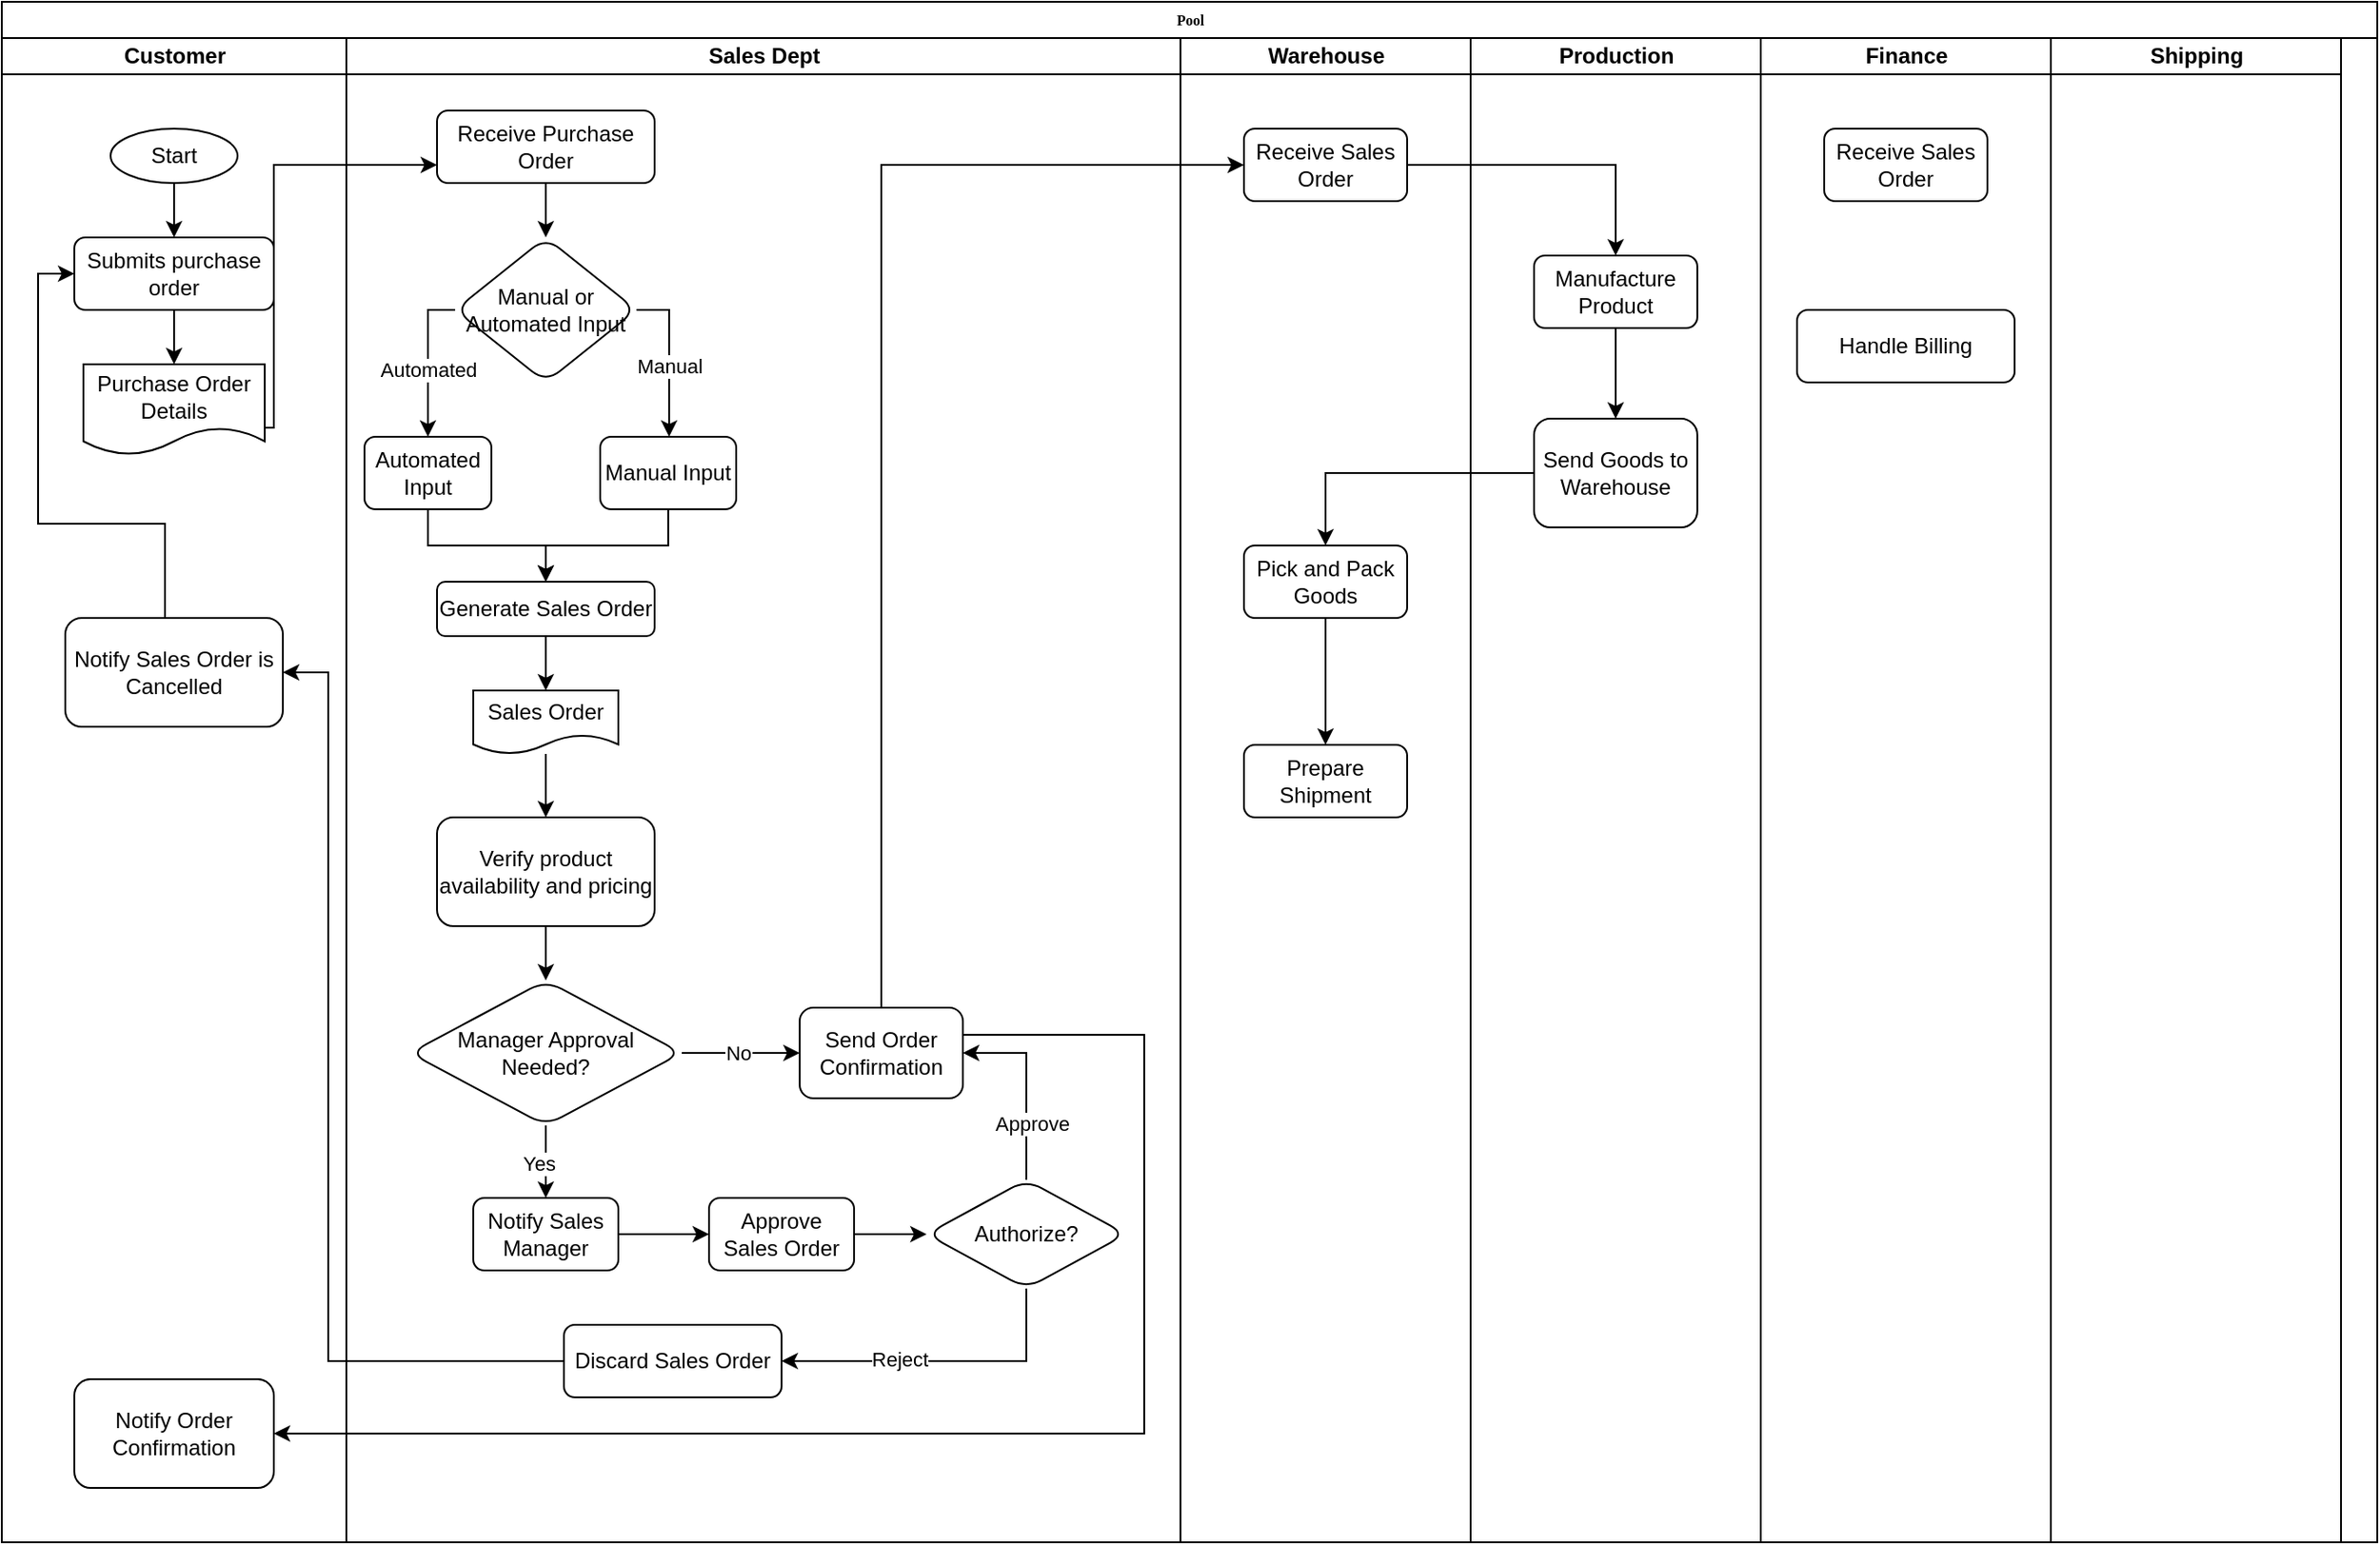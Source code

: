 <mxfile version="24.7.16" pages="2">
  <diagram name="Page-1" id="74e2e168-ea6b-b213-b513-2b3c1d86103e">
    <mxGraphModel dx="1019" dy="1056" grid="1" gridSize="10" guides="1" tooltips="1" connect="1" arrows="1" fold="1" page="1" pageScale="1" pageWidth="1100" pageHeight="850" background="none" math="0" shadow="0">
      <root>
        <mxCell id="0" />
        <mxCell id="1" parent="0" />
        <mxCell id="77e6c97f196da883-1" value="Pool" style="swimlane;html=1;childLayout=stackLayout;startSize=20;rounded=0;shadow=0;labelBackgroundColor=none;strokeWidth=1;fontFamily=Verdana;fontSize=8;align=center;" parent="1" vertex="1">
          <mxGeometry x="90" y="40" width="1310" height="850" as="geometry" />
        </mxCell>
        <mxCell id="77e6c97f196da883-2" value="Customer" style="swimlane;html=1;startSize=20;" parent="77e6c97f196da883-1" vertex="1">
          <mxGeometry y="20" width="190" height="830" as="geometry">
            <mxRectangle y="20" width="40" height="830" as="alternateBounds" />
          </mxGeometry>
        </mxCell>
        <mxCell id="dxA8F3odwscXsq0UWhuK-2" value="" style="edgeStyle=orthogonalEdgeStyle;rounded=0;orthogonalLoop=1;jettySize=auto;html=1;" parent="77e6c97f196da883-2" source="rgaB3htRBJ5-9n0NGsLe-1" target="dxA8F3odwscXsq0UWhuK-1" edge="1">
          <mxGeometry relative="1" as="geometry" />
        </mxCell>
        <mxCell id="rgaB3htRBJ5-9n0NGsLe-1" value="Start" style="ellipse;whiteSpace=wrap;html=1;" parent="77e6c97f196da883-2" vertex="1">
          <mxGeometry x="60" y="50" width="70" height="30" as="geometry" />
        </mxCell>
        <mxCell id="ZIjQ0YNgkoybc5bCaPH_-2" value="" style="edgeStyle=orthogonalEdgeStyle;rounded=0;orthogonalLoop=1;jettySize=auto;html=1;" edge="1" parent="77e6c97f196da883-2" source="dxA8F3odwscXsq0UWhuK-1" target="ZIjQ0YNgkoybc5bCaPH_-1">
          <mxGeometry relative="1" as="geometry" />
        </mxCell>
        <mxCell id="dxA8F3odwscXsq0UWhuK-1" value="Submits purchase order" style="rounded=1;whiteSpace=wrap;html=1;" parent="77e6c97f196da883-2" vertex="1">
          <mxGeometry x="40" y="110" width="110" height="40" as="geometry" />
        </mxCell>
        <mxCell id="ZIjQ0YNgkoybc5bCaPH_-1" value="Purchase Order Details" style="shape=document;whiteSpace=wrap;html=1;boundedLbl=1;rounded=1;" vertex="1" parent="77e6c97f196da883-2">
          <mxGeometry x="45" y="180" width="100" height="50" as="geometry" />
        </mxCell>
        <mxCell id="ZIjQ0YNgkoybc5bCaPH_-53" style="edgeStyle=orthogonalEdgeStyle;rounded=0;orthogonalLoop=1;jettySize=auto;html=1;entryX=0;entryY=0.5;entryDx=0;entryDy=0;" edge="1" parent="77e6c97f196da883-2" source="ZIjQ0YNgkoybc5bCaPH_-52" target="dxA8F3odwscXsq0UWhuK-1">
          <mxGeometry relative="1" as="geometry">
            <Array as="points">
              <mxPoint x="90" y="268" />
              <mxPoint x="20" y="268" />
              <mxPoint x="20" y="130" />
            </Array>
          </mxGeometry>
        </mxCell>
        <mxCell id="ZIjQ0YNgkoybc5bCaPH_-52" value="Notify Sales Order is Cancelled" style="rounded=1;whiteSpace=wrap;html=1;" vertex="1" parent="77e6c97f196da883-2">
          <mxGeometry x="35" y="320" width="120" height="60" as="geometry" />
        </mxCell>
        <mxCell id="ZIjQ0YNgkoybc5bCaPH_-59" value="Notify Order Confirmation" style="rounded=1;whiteSpace=wrap;html=1;" vertex="1" parent="77e6c97f196da883-2">
          <mxGeometry x="40" y="740" width="110" height="60" as="geometry" />
        </mxCell>
        <mxCell id="77e6c97f196da883-3" value="Sales Dept" style="swimlane;html=1;startSize=20;" parent="77e6c97f196da883-1" vertex="1">
          <mxGeometry x="190" y="20" width="460" height="830" as="geometry" />
        </mxCell>
        <mxCell id="ZIjQ0YNgkoybc5bCaPH_-7" value="" style="edgeStyle=orthogonalEdgeStyle;rounded=0;orthogonalLoop=1;jettySize=auto;html=1;" edge="1" parent="77e6c97f196da883-3" source="ZIjQ0YNgkoybc5bCaPH_-4" target="ZIjQ0YNgkoybc5bCaPH_-6">
          <mxGeometry relative="1" as="geometry" />
        </mxCell>
        <mxCell id="ZIjQ0YNgkoybc5bCaPH_-4" value="Receive Purchase Order" style="rounded=1;whiteSpace=wrap;html=1;" vertex="1" parent="77e6c97f196da883-3">
          <mxGeometry x="50" y="40" width="120" height="40" as="geometry" />
        </mxCell>
        <mxCell id="ZIjQ0YNgkoybc5bCaPH_-9" value="" style="edgeStyle=orthogonalEdgeStyle;rounded=0;orthogonalLoop=1;jettySize=auto;html=1;exitX=1;exitY=0.5;exitDx=0;exitDy=0;" edge="1" parent="77e6c97f196da883-3" source="ZIjQ0YNgkoybc5bCaPH_-6" target="ZIjQ0YNgkoybc5bCaPH_-8">
          <mxGeometry relative="1" as="geometry">
            <Array as="points">
              <mxPoint x="178" y="150" />
            </Array>
          </mxGeometry>
        </mxCell>
        <mxCell id="ZIjQ0YNgkoybc5bCaPH_-10" value="Manual" style="edgeLabel;html=1;align=center;verticalAlign=middle;resizable=0;points=[];" vertex="1" connectable="0" parent="ZIjQ0YNgkoybc5bCaPH_-9">
          <mxGeometry x="0.054" relative="1" as="geometry">
            <mxPoint y="2" as="offset" />
          </mxGeometry>
        </mxCell>
        <mxCell id="ZIjQ0YNgkoybc5bCaPH_-19" style="edgeStyle=orthogonalEdgeStyle;rounded=0;orthogonalLoop=1;jettySize=auto;html=1;entryX=0.5;entryY=0;entryDx=0;entryDy=0;" edge="1" parent="77e6c97f196da883-3" source="ZIjQ0YNgkoybc5bCaPH_-6" target="ZIjQ0YNgkoybc5bCaPH_-20">
          <mxGeometry relative="1" as="geometry">
            <mxPoint x="20" y="230" as="targetPoint" />
            <Array as="points">
              <mxPoint x="45" y="150" />
            </Array>
          </mxGeometry>
        </mxCell>
        <mxCell id="ZIjQ0YNgkoybc5bCaPH_-21" value="Automated" style="edgeLabel;html=1;align=center;verticalAlign=middle;resizable=0;points=[];" vertex="1" connectable="0" parent="ZIjQ0YNgkoybc5bCaPH_-19">
          <mxGeometry x="0.112" relative="1" as="geometry">
            <mxPoint as="offset" />
          </mxGeometry>
        </mxCell>
        <mxCell id="ZIjQ0YNgkoybc5bCaPH_-6" value="Manual or Automated Input" style="rhombus;whiteSpace=wrap;html=1;rounded=1;" vertex="1" parent="77e6c97f196da883-3">
          <mxGeometry x="60" y="110" width="100" height="80" as="geometry" />
        </mxCell>
        <mxCell id="ZIjQ0YNgkoybc5bCaPH_-23" style="edgeStyle=orthogonalEdgeStyle;rounded=0;orthogonalLoop=1;jettySize=auto;html=1;entryX=0.5;entryY=0;entryDx=0;entryDy=0;" edge="1" parent="77e6c97f196da883-3" source="ZIjQ0YNgkoybc5bCaPH_-8" target="ZIjQ0YNgkoybc5bCaPH_-22">
          <mxGeometry relative="1" as="geometry" />
        </mxCell>
        <mxCell id="ZIjQ0YNgkoybc5bCaPH_-8" value="Manual Input" style="whiteSpace=wrap;html=1;rounded=1;" vertex="1" parent="77e6c97f196da883-3">
          <mxGeometry x="140" y="220" width="75" height="40" as="geometry" />
        </mxCell>
        <mxCell id="ZIjQ0YNgkoybc5bCaPH_-24" style="edgeStyle=orthogonalEdgeStyle;rounded=0;orthogonalLoop=1;jettySize=auto;html=1;entryX=0.5;entryY=0;entryDx=0;entryDy=0;" edge="1" parent="77e6c97f196da883-3" source="ZIjQ0YNgkoybc5bCaPH_-20" target="ZIjQ0YNgkoybc5bCaPH_-22">
          <mxGeometry relative="1" as="geometry" />
        </mxCell>
        <mxCell id="ZIjQ0YNgkoybc5bCaPH_-20" value="Automated Input" style="rounded=1;whiteSpace=wrap;html=1;" vertex="1" parent="77e6c97f196da883-3">
          <mxGeometry x="10" y="220" width="70" height="40" as="geometry" />
        </mxCell>
        <mxCell id="ZIjQ0YNgkoybc5bCaPH_-26" value="" style="edgeStyle=orthogonalEdgeStyle;rounded=0;orthogonalLoop=1;jettySize=auto;html=1;" edge="1" parent="77e6c97f196da883-3" source="ZIjQ0YNgkoybc5bCaPH_-22" target="ZIjQ0YNgkoybc5bCaPH_-25">
          <mxGeometry relative="1" as="geometry" />
        </mxCell>
        <mxCell id="ZIjQ0YNgkoybc5bCaPH_-22" value="Generate Sales Order" style="rounded=1;whiteSpace=wrap;html=1;" vertex="1" parent="77e6c97f196da883-3">
          <mxGeometry x="50" y="300" width="120" height="30" as="geometry" />
        </mxCell>
        <mxCell id="ZIjQ0YNgkoybc5bCaPH_-28" value="" style="edgeStyle=orthogonalEdgeStyle;rounded=0;orthogonalLoop=1;jettySize=auto;html=1;" edge="1" parent="77e6c97f196da883-3" source="ZIjQ0YNgkoybc5bCaPH_-25" target="ZIjQ0YNgkoybc5bCaPH_-27">
          <mxGeometry relative="1" as="geometry" />
        </mxCell>
        <mxCell id="ZIjQ0YNgkoybc5bCaPH_-25" value="Sales Order" style="shape=document;whiteSpace=wrap;html=1;boundedLbl=1;rounded=1;" vertex="1" parent="77e6c97f196da883-3">
          <mxGeometry x="70" y="360" width="80" height="35" as="geometry" />
        </mxCell>
        <mxCell id="ZIjQ0YNgkoybc5bCaPH_-32" value="" style="edgeStyle=orthogonalEdgeStyle;rounded=0;orthogonalLoop=1;jettySize=auto;html=1;" edge="1" parent="77e6c97f196da883-3" source="ZIjQ0YNgkoybc5bCaPH_-27" target="ZIjQ0YNgkoybc5bCaPH_-31">
          <mxGeometry relative="1" as="geometry" />
        </mxCell>
        <mxCell id="ZIjQ0YNgkoybc5bCaPH_-27" value="Verify product availability and pricing" style="whiteSpace=wrap;html=1;rounded=1;" vertex="1" parent="77e6c97f196da883-3">
          <mxGeometry x="50" y="430" width="120" height="60" as="geometry" />
        </mxCell>
        <mxCell id="ZIjQ0YNgkoybc5bCaPH_-34" value="" style="edgeStyle=orthogonalEdgeStyle;rounded=0;orthogonalLoop=1;jettySize=auto;html=1;" edge="1" parent="77e6c97f196da883-3" source="ZIjQ0YNgkoybc5bCaPH_-31" target="ZIjQ0YNgkoybc5bCaPH_-33">
          <mxGeometry relative="1" as="geometry" />
        </mxCell>
        <mxCell id="ZIjQ0YNgkoybc5bCaPH_-35" value="No" style="edgeLabel;html=1;align=center;verticalAlign=middle;resizable=0;points=[];" vertex="1" connectable="0" parent="ZIjQ0YNgkoybc5bCaPH_-34">
          <mxGeometry x="-0.04" relative="1" as="geometry">
            <mxPoint as="offset" />
          </mxGeometry>
        </mxCell>
        <mxCell id="ZIjQ0YNgkoybc5bCaPH_-31" value="Manager Approval Needed?" style="rhombus;whiteSpace=wrap;html=1;rounded=1;" vertex="1" parent="77e6c97f196da883-3">
          <mxGeometry x="35" y="520" width="150" height="80" as="geometry" />
        </mxCell>
        <mxCell id="ZIjQ0YNgkoybc5bCaPH_-33" value="Send Order Confirmation" style="whiteSpace=wrap;html=1;rounded=1;" vertex="1" parent="77e6c97f196da883-3">
          <mxGeometry x="250" y="535" width="90" height="50" as="geometry" />
        </mxCell>
        <mxCell id="ZIjQ0YNgkoybc5bCaPH_-37" value="" style="edgeStyle=orthogonalEdgeStyle;rounded=0;orthogonalLoop=1;jettySize=auto;html=1;exitX=0.5;exitY=1;exitDx=0;exitDy=0;" edge="1" parent="77e6c97f196da883-3" source="ZIjQ0YNgkoybc5bCaPH_-31" target="ZIjQ0YNgkoybc5bCaPH_-36">
          <mxGeometry relative="1" as="geometry">
            <mxPoint x="20" y="660" as="sourcePoint" />
          </mxGeometry>
        </mxCell>
        <mxCell id="ZIjQ0YNgkoybc5bCaPH_-38" value="Yes" style="edgeLabel;html=1;align=center;verticalAlign=middle;resizable=0;points=[];" vertex="1" connectable="0" parent="ZIjQ0YNgkoybc5bCaPH_-37">
          <mxGeometry x="0.032" relative="1" as="geometry">
            <mxPoint x="-4" as="offset" />
          </mxGeometry>
        </mxCell>
        <mxCell id="ZIjQ0YNgkoybc5bCaPH_-36" value="Notify Sales Manager" style="whiteSpace=wrap;html=1;rounded=1;" vertex="1" parent="77e6c97f196da883-3">
          <mxGeometry x="70" y="640" width="80" height="40" as="geometry" />
        </mxCell>
        <mxCell id="ZIjQ0YNgkoybc5bCaPH_-40" value="" style="edgeStyle=orthogonalEdgeStyle;rounded=0;orthogonalLoop=1;jettySize=auto;html=1;entryX=0;entryY=0.5;entryDx=0;entryDy=0;" edge="1" parent="77e6c97f196da883-3" source="ZIjQ0YNgkoybc5bCaPH_-36" target="ZIjQ0YNgkoybc5bCaPH_-41">
          <mxGeometry relative="1" as="geometry">
            <mxPoint x="190" y="660" as="targetPoint" />
          </mxGeometry>
        </mxCell>
        <mxCell id="ZIjQ0YNgkoybc5bCaPH_-43" value="" style="edgeStyle=orthogonalEdgeStyle;rounded=0;orthogonalLoop=1;jettySize=auto;html=1;" edge="1" parent="77e6c97f196da883-3" source="ZIjQ0YNgkoybc5bCaPH_-41" target="ZIjQ0YNgkoybc5bCaPH_-42">
          <mxGeometry relative="1" as="geometry" />
        </mxCell>
        <mxCell id="ZIjQ0YNgkoybc5bCaPH_-41" value="Approve Sales Order" style="rounded=1;whiteSpace=wrap;html=1;" vertex="1" parent="77e6c97f196da883-3">
          <mxGeometry x="200" y="640" width="80" height="40" as="geometry" />
        </mxCell>
        <mxCell id="ZIjQ0YNgkoybc5bCaPH_-44" style="edgeStyle=orthogonalEdgeStyle;rounded=0;orthogonalLoop=1;jettySize=auto;html=1;entryX=1;entryY=0.5;entryDx=0;entryDy=0;" edge="1" parent="77e6c97f196da883-3" source="ZIjQ0YNgkoybc5bCaPH_-42" target="ZIjQ0YNgkoybc5bCaPH_-33">
          <mxGeometry relative="1" as="geometry" />
        </mxCell>
        <mxCell id="ZIjQ0YNgkoybc5bCaPH_-45" value="Approve" style="edgeLabel;html=1;align=center;verticalAlign=middle;resizable=0;points=[];" vertex="1" connectable="0" parent="ZIjQ0YNgkoybc5bCaPH_-44">
          <mxGeometry x="-0.413" y="-3" relative="1" as="geometry">
            <mxPoint as="offset" />
          </mxGeometry>
        </mxCell>
        <mxCell id="ZIjQ0YNgkoybc5bCaPH_-48" value="" style="edgeStyle=orthogonalEdgeStyle;rounded=0;orthogonalLoop=1;jettySize=auto;html=1;entryX=1;entryY=0.5;entryDx=0;entryDy=0;" edge="1" parent="77e6c97f196da883-3" source="ZIjQ0YNgkoybc5bCaPH_-42" target="ZIjQ0YNgkoybc5bCaPH_-47">
          <mxGeometry relative="1" as="geometry">
            <Array as="points">
              <mxPoint x="375" y="730" />
            </Array>
          </mxGeometry>
        </mxCell>
        <mxCell id="ZIjQ0YNgkoybc5bCaPH_-49" value="Reject" style="edgeLabel;html=1;align=center;verticalAlign=middle;resizable=0;points=[];" vertex="1" connectable="0" parent="ZIjQ0YNgkoybc5bCaPH_-48">
          <mxGeometry x="0.018" y="-1" relative="1" as="geometry">
            <mxPoint x="-21" as="offset" />
          </mxGeometry>
        </mxCell>
        <mxCell id="ZIjQ0YNgkoybc5bCaPH_-42" value="Authorize?" style="rhombus;whiteSpace=wrap;html=1;rounded=1;" vertex="1" parent="77e6c97f196da883-3">
          <mxGeometry x="320" y="630" width="110" height="60" as="geometry" />
        </mxCell>
        <mxCell id="ZIjQ0YNgkoybc5bCaPH_-47" value="Discard Sales Order" style="whiteSpace=wrap;html=1;rounded=1;" vertex="1" parent="77e6c97f196da883-3">
          <mxGeometry x="120" y="710" width="120" height="40" as="geometry" />
        </mxCell>
        <mxCell id="77e6c97f196da883-4" value="Warehouse" style="swimlane;html=1;startSize=20;" parent="77e6c97f196da883-1" vertex="1">
          <mxGeometry x="650" y="20" width="160" height="830" as="geometry" />
        </mxCell>
        <mxCell id="ZIjQ0YNgkoybc5bCaPH_-56" value="Receive Sales Order" style="whiteSpace=wrap;html=1;rounded=1;" vertex="1" parent="77e6c97f196da883-4">
          <mxGeometry x="35" y="50" width="90" height="40" as="geometry" />
        </mxCell>
        <mxCell id="ZIjQ0YNgkoybc5bCaPH_-65" value="" style="edgeStyle=orthogonalEdgeStyle;rounded=0;orthogonalLoop=1;jettySize=auto;html=1;" edge="1" parent="77e6c97f196da883-4" source="ZIjQ0YNgkoybc5bCaPH_-62" target="ZIjQ0YNgkoybc5bCaPH_-64">
          <mxGeometry relative="1" as="geometry" />
        </mxCell>
        <mxCell id="ZIjQ0YNgkoybc5bCaPH_-62" value="Pick and Pack Goods" style="whiteSpace=wrap;html=1;rounded=1;" vertex="1" parent="77e6c97f196da883-4">
          <mxGeometry x="35" y="280" width="90" height="40" as="geometry" />
        </mxCell>
        <mxCell id="ZIjQ0YNgkoybc5bCaPH_-64" value="Prepare Shipment" style="whiteSpace=wrap;html=1;rounded=1;" vertex="1" parent="77e6c97f196da883-4">
          <mxGeometry x="35" y="390" width="90" height="40" as="geometry" />
        </mxCell>
        <mxCell id="77e6c97f196da883-5" value="Production" style="swimlane;html=1;startSize=20;" parent="77e6c97f196da883-1" vertex="1">
          <mxGeometry x="810" y="20" width="160" height="830" as="geometry" />
        </mxCell>
        <mxCell id="KArojgPAiFpBymArpZ0p-7" value="" style="edgeStyle=orthogonalEdgeStyle;rounded=0;orthogonalLoop=1;jettySize=auto;html=1;" edge="1" parent="77e6c97f196da883-5" source="KArojgPAiFpBymArpZ0p-1" target="KArojgPAiFpBymArpZ0p-6">
          <mxGeometry relative="1" as="geometry" />
        </mxCell>
        <mxCell id="KArojgPAiFpBymArpZ0p-1" value="Manufacture Product" style="whiteSpace=wrap;html=1;rounded=1;" vertex="1" parent="77e6c97f196da883-5">
          <mxGeometry x="35" y="120" width="90" height="40" as="geometry" />
        </mxCell>
        <mxCell id="KArojgPAiFpBymArpZ0p-6" value="Send Goods to Warehouse" style="whiteSpace=wrap;html=1;rounded=1;" vertex="1" parent="77e6c97f196da883-5">
          <mxGeometry x="35" y="210" width="90" height="60" as="geometry" />
        </mxCell>
        <mxCell id="77e6c97f196da883-6" value="Finance" style="swimlane;html=1;startSize=20;" parent="77e6c97f196da883-1" vertex="1">
          <mxGeometry x="970" y="20" width="160" height="830" as="geometry" />
        </mxCell>
        <mxCell id="KArojgPAiFpBymArpZ0p-9" value="Handle Billing" style="rounded=1;whiteSpace=wrap;html=1;" vertex="1" parent="77e6c97f196da883-6">
          <mxGeometry x="20" y="150" width="120" height="40" as="geometry" />
        </mxCell>
        <mxCell id="KArojgPAiFpBymArpZ0p-10" value="Receive Sales Order" style="whiteSpace=wrap;html=1;rounded=1;" vertex="1" parent="77e6c97f196da883-6">
          <mxGeometry x="35" y="50" width="90" height="40" as="geometry" />
        </mxCell>
        <mxCell id="77e6c97f196da883-7" value="Shipping" style="swimlane;html=1;startSize=20;" parent="77e6c97f196da883-1" vertex="1">
          <mxGeometry x="1130" y="20" width="160" height="830" as="geometry" />
        </mxCell>
        <mxCell id="ZIjQ0YNgkoybc5bCaPH_-5" value="" style="edgeStyle=orthogonalEdgeStyle;rounded=0;orthogonalLoop=1;jettySize=auto;html=1;" edge="1" parent="77e6c97f196da883-1" source="ZIjQ0YNgkoybc5bCaPH_-1" target="ZIjQ0YNgkoybc5bCaPH_-4">
          <mxGeometry relative="1" as="geometry">
            <Array as="points">
              <mxPoint x="150" y="235" />
              <mxPoint x="150" y="90" />
            </Array>
          </mxGeometry>
        </mxCell>
        <mxCell id="ZIjQ0YNgkoybc5bCaPH_-51" style="edgeStyle=orthogonalEdgeStyle;rounded=0;orthogonalLoop=1;jettySize=auto;html=1;" edge="1" parent="77e6c97f196da883-1" source="ZIjQ0YNgkoybc5bCaPH_-47" target="ZIjQ0YNgkoybc5bCaPH_-52">
          <mxGeometry relative="1" as="geometry">
            <mxPoint x="80" y="340" as="targetPoint" />
            <Array as="points">
              <mxPoint x="180" y="750" />
              <mxPoint x="180" y="370" />
            </Array>
          </mxGeometry>
        </mxCell>
        <mxCell id="ZIjQ0YNgkoybc5bCaPH_-58" style="edgeStyle=orthogonalEdgeStyle;rounded=0;orthogonalLoop=1;jettySize=auto;html=1;entryX=1;entryY=0.5;entryDx=0;entryDy=0;" edge="1" parent="77e6c97f196da883-1" source="ZIjQ0YNgkoybc5bCaPH_-33" target="ZIjQ0YNgkoybc5bCaPH_-59">
          <mxGeometry relative="1" as="geometry">
            <mxPoint x="65" y="650" as="targetPoint" />
            <Array as="points">
              <mxPoint x="630" y="570" />
              <mxPoint x="630" y="790" />
            </Array>
          </mxGeometry>
        </mxCell>
        <mxCell id="ZIjQ0YNgkoybc5bCaPH_-57" value="" style="edgeStyle=orthogonalEdgeStyle;rounded=0;orthogonalLoop=1;jettySize=auto;html=1;" edge="1" parent="77e6c97f196da883-1" source="ZIjQ0YNgkoybc5bCaPH_-33" target="ZIjQ0YNgkoybc5bCaPH_-56">
          <mxGeometry relative="1" as="geometry">
            <Array as="points">
              <mxPoint x="485" y="90" />
            </Array>
          </mxGeometry>
        </mxCell>
        <mxCell id="KArojgPAiFpBymArpZ0p-4" style="edgeStyle=orthogonalEdgeStyle;rounded=0;orthogonalLoop=1;jettySize=auto;html=1;entryX=0.5;entryY=0;entryDx=0;entryDy=0;" edge="1" parent="77e6c97f196da883-1" source="ZIjQ0YNgkoybc5bCaPH_-56" target="KArojgPAiFpBymArpZ0p-1">
          <mxGeometry relative="1" as="geometry" />
        </mxCell>
        <mxCell id="KArojgPAiFpBymArpZ0p-8" style="edgeStyle=orthogonalEdgeStyle;rounded=0;orthogonalLoop=1;jettySize=auto;html=1;entryX=0.5;entryY=0;entryDx=0;entryDy=0;" edge="1" parent="77e6c97f196da883-1" source="KArojgPAiFpBymArpZ0p-6" target="ZIjQ0YNgkoybc5bCaPH_-62">
          <mxGeometry relative="1" as="geometry" />
        </mxCell>
      </root>
    </mxGraphModel>
  </diagram>
  <diagram id="KQr7oWRjSZ6sZKPSd0Yf" name="Page-2">
    <mxGraphModel grid="1" page="1" gridSize="10" guides="1" tooltips="1" connect="1" arrows="1" fold="1" pageScale="1" pageWidth="850" pageHeight="1100" math="0" shadow="0">
      <root>
        <mxCell id="0" />
        <mxCell id="1" parent="0" />
      </root>
    </mxGraphModel>
  </diagram>
</mxfile>
